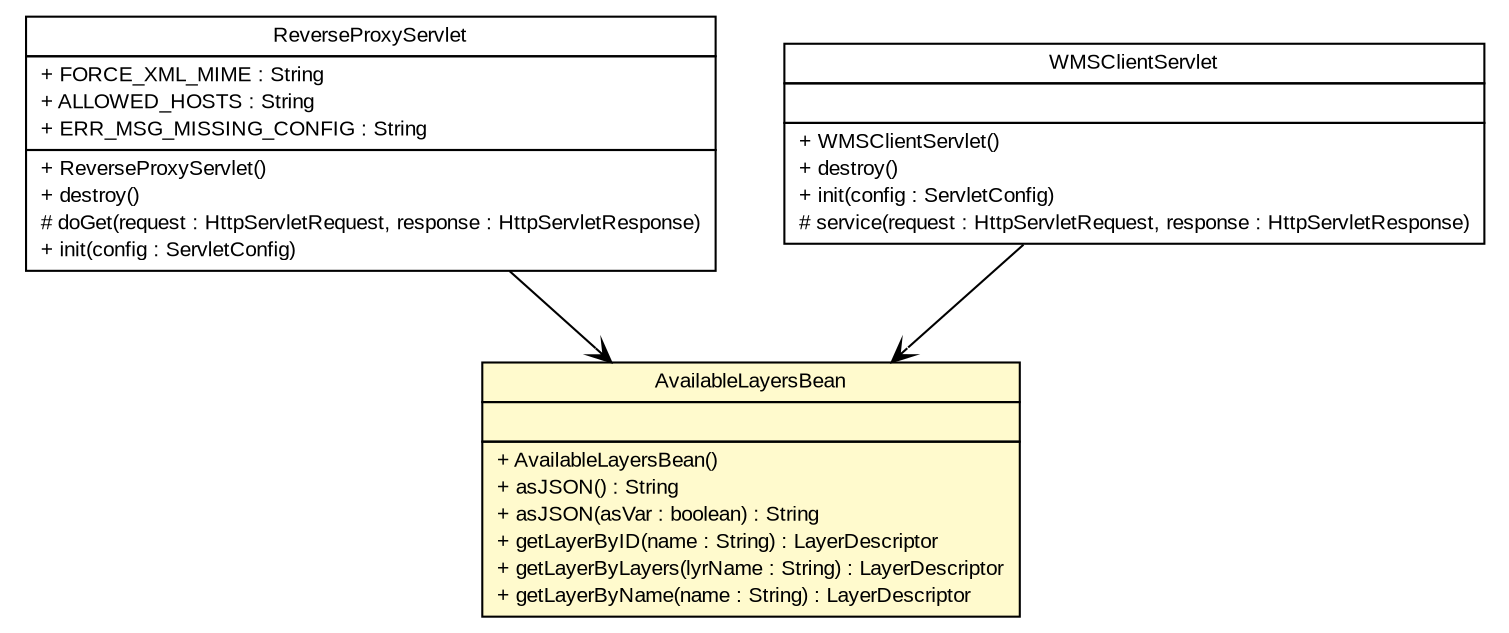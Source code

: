 #!/usr/local/bin/dot
#
# Class diagram 
# Generated by UMLGraph version R5_6 (http://www.umlgraph.org/)
#

digraph G {
	edge [fontname="arial",fontsize=10,labelfontname="arial",labelfontsize=10];
	node [fontname="arial",fontsize=10,shape=plaintext];
	nodesep=0.25;
	ranksep=0.5;
	// nl.mineleni.cbsviewer.servlet.ReverseProxyServlet
	c1713 [label=<<table title="nl.mineleni.cbsviewer.servlet.ReverseProxyServlet" border="0" cellborder="1" cellspacing="0" cellpadding="2" port="p" href="../servlet/ReverseProxyServlet.html">
		<tr><td><table border="0" cellspacing="0" cellpadding="1">
<tr><td align="center" balign="center"> ReverseProxyServlet </td></tr>
		</table></td></tr>
		<tr><td><table border="0" cellspacing="0" cellpadding="1">
<tr><td align="left" balign="left"> + FORCE_XML_MIME : String </td></tr>
<tr><td align="left" balign="left"> + ALLOWED_HOSTS : String </td></tr>
<tr><td align="left" balign="left"> + ERR_MSG_MISSING_CONFIG : String </td></tr>
		</table></td></tr>
		<tr><td><table border="0" cellspacing="0" cellpadding="1">
<tr><td align="left" balign="left"> + ReverseProxyServlet() </td></tr>
<tr><td align="left" balign="left"> + destroy() </td></tr>
<tr><td align="left" balign="left"> # doGet(request : HttpServletRequest, response : HttpServletResponse) </td></tr>
<tr><td align="left" balign="left"> + init(config : ServletConfig) </td></tr>
		</table></td></tr>
		</table>>, URL="../servlet/ReverseProxyServlet.html", fontname="arial", fontcolor="black", fontsize=10.0];
	// nl.mineleni.cbsviewer.servlet.wms.WMSClientServlet
	c1729 [label=<<table title="nl.mineleni.cbsviewer.servlet.wms.WMSClientServlet" border="0" cellborder="1" cellspacing="0" cellpadding="2" port="p" href="../servlet/wms/WMSClientServlet.html">
		<tr><td><table border="0" cellspacing="0" cellpadding="1">
<tr><td align="center" balign="center"> WMSClientServlet </td></tr>
		</table></td></tr>
		<tr><td><table border="0" cellspacing="0" cellpadding="1">
<tr><td align="left" balign="left">  </td></tr>
		</table></td></tr>
		<tr><td><table border="0" cellspacing="0" cellpadding="1">
<tr><td align="left" balign="left"> + WMSClientServlet() </td></tr>
<tr><td align="left" balign="left"> + destroy() </td></tr>
<tr><td align="left" balign="left"> + init(config : ServletConfig) </td></tr>
<tr><td align="left" balign="left"> # service(request : HttpServletRequest, response : HttpServletResponse) </td></tr>
		</table></td></tr>
		</table>>, URL="../servlet/wms/WMSClientServlet.html", fontname="arial", fontcolor="black", fontsize=10.0];
	// nl.mineleni.cbsviewer.util.AvailableLayersBean
	c1736 [label=<<table title="nl.mineleni.cbsviewer.util.AvailableLayersBean" border="0" cellborder="1" cellspacing="0" cellpadding="2" port="p" bgcolor="lemonChiffon" href="./AvailableLayersBean.html">
		<tr><td><table border="0" cellspacing="0" cellpadding="1">
<tr><td align="center" balign="center"> AvailableLayersBean </td></tr>
		</table></td></tr>
		<tr><td><table border="0" cellspacing="0" cellpadding="1">
<tr><td align="left" balign="left">  </td></tr>
		</table></td></tr>
		<tr><td><table border="0" cellspacing="0" cellpadding="1">
<tr><td align="left" balign="left"> + AvailableLayersBean() </td></tr>
<tr><td align="left" balign="left"> + asJSON() : String </td></tr>
<tr><td align="left" balign="left"> + asJSON(asVar : boolean) : String </td></tr>
<tr><td align="left" balign="left"> + getLayerByID(name : String) : LayerDescriptor </td></tr>
<tr><td align="left" balign="left"> + getLayerByLayers(lyrName : String) : LayerDescriptor </td></tr>
<tr><td align="left" balign="left"> + getLayerByName(name : String) : LayerDescriptor </td></tr>
		</table></td></tr>
		</table>>, URL="./AvailableLayersBean.html", fontname="arial", fontcolor="black", fontsize=10.0];
	// nl.mineleni.cbsviewer.servlet.ReverseProxyServlet NAVASSOC nl.mineleni.cbsviewer.util.AvailableLayersBean
	c1713:p -> c1736:p [taillabel="", label="", headlabel="", fontname="arial", fontcolor="black", fontsize=10.0, color="black", arrowhead=open];
	// nl.mineleni.cbsviewer.servlet.wms.WMSClientServlet NAVASSOC nl.mineleni.cbsviewer.util.AvailableLayersBean
	c1729:p -> c1736:p [taillabel="", label="", headlabel="", fontname="arial", fontcolor="black", fontsize=10.0, color="black", arrowhead=open];
}

